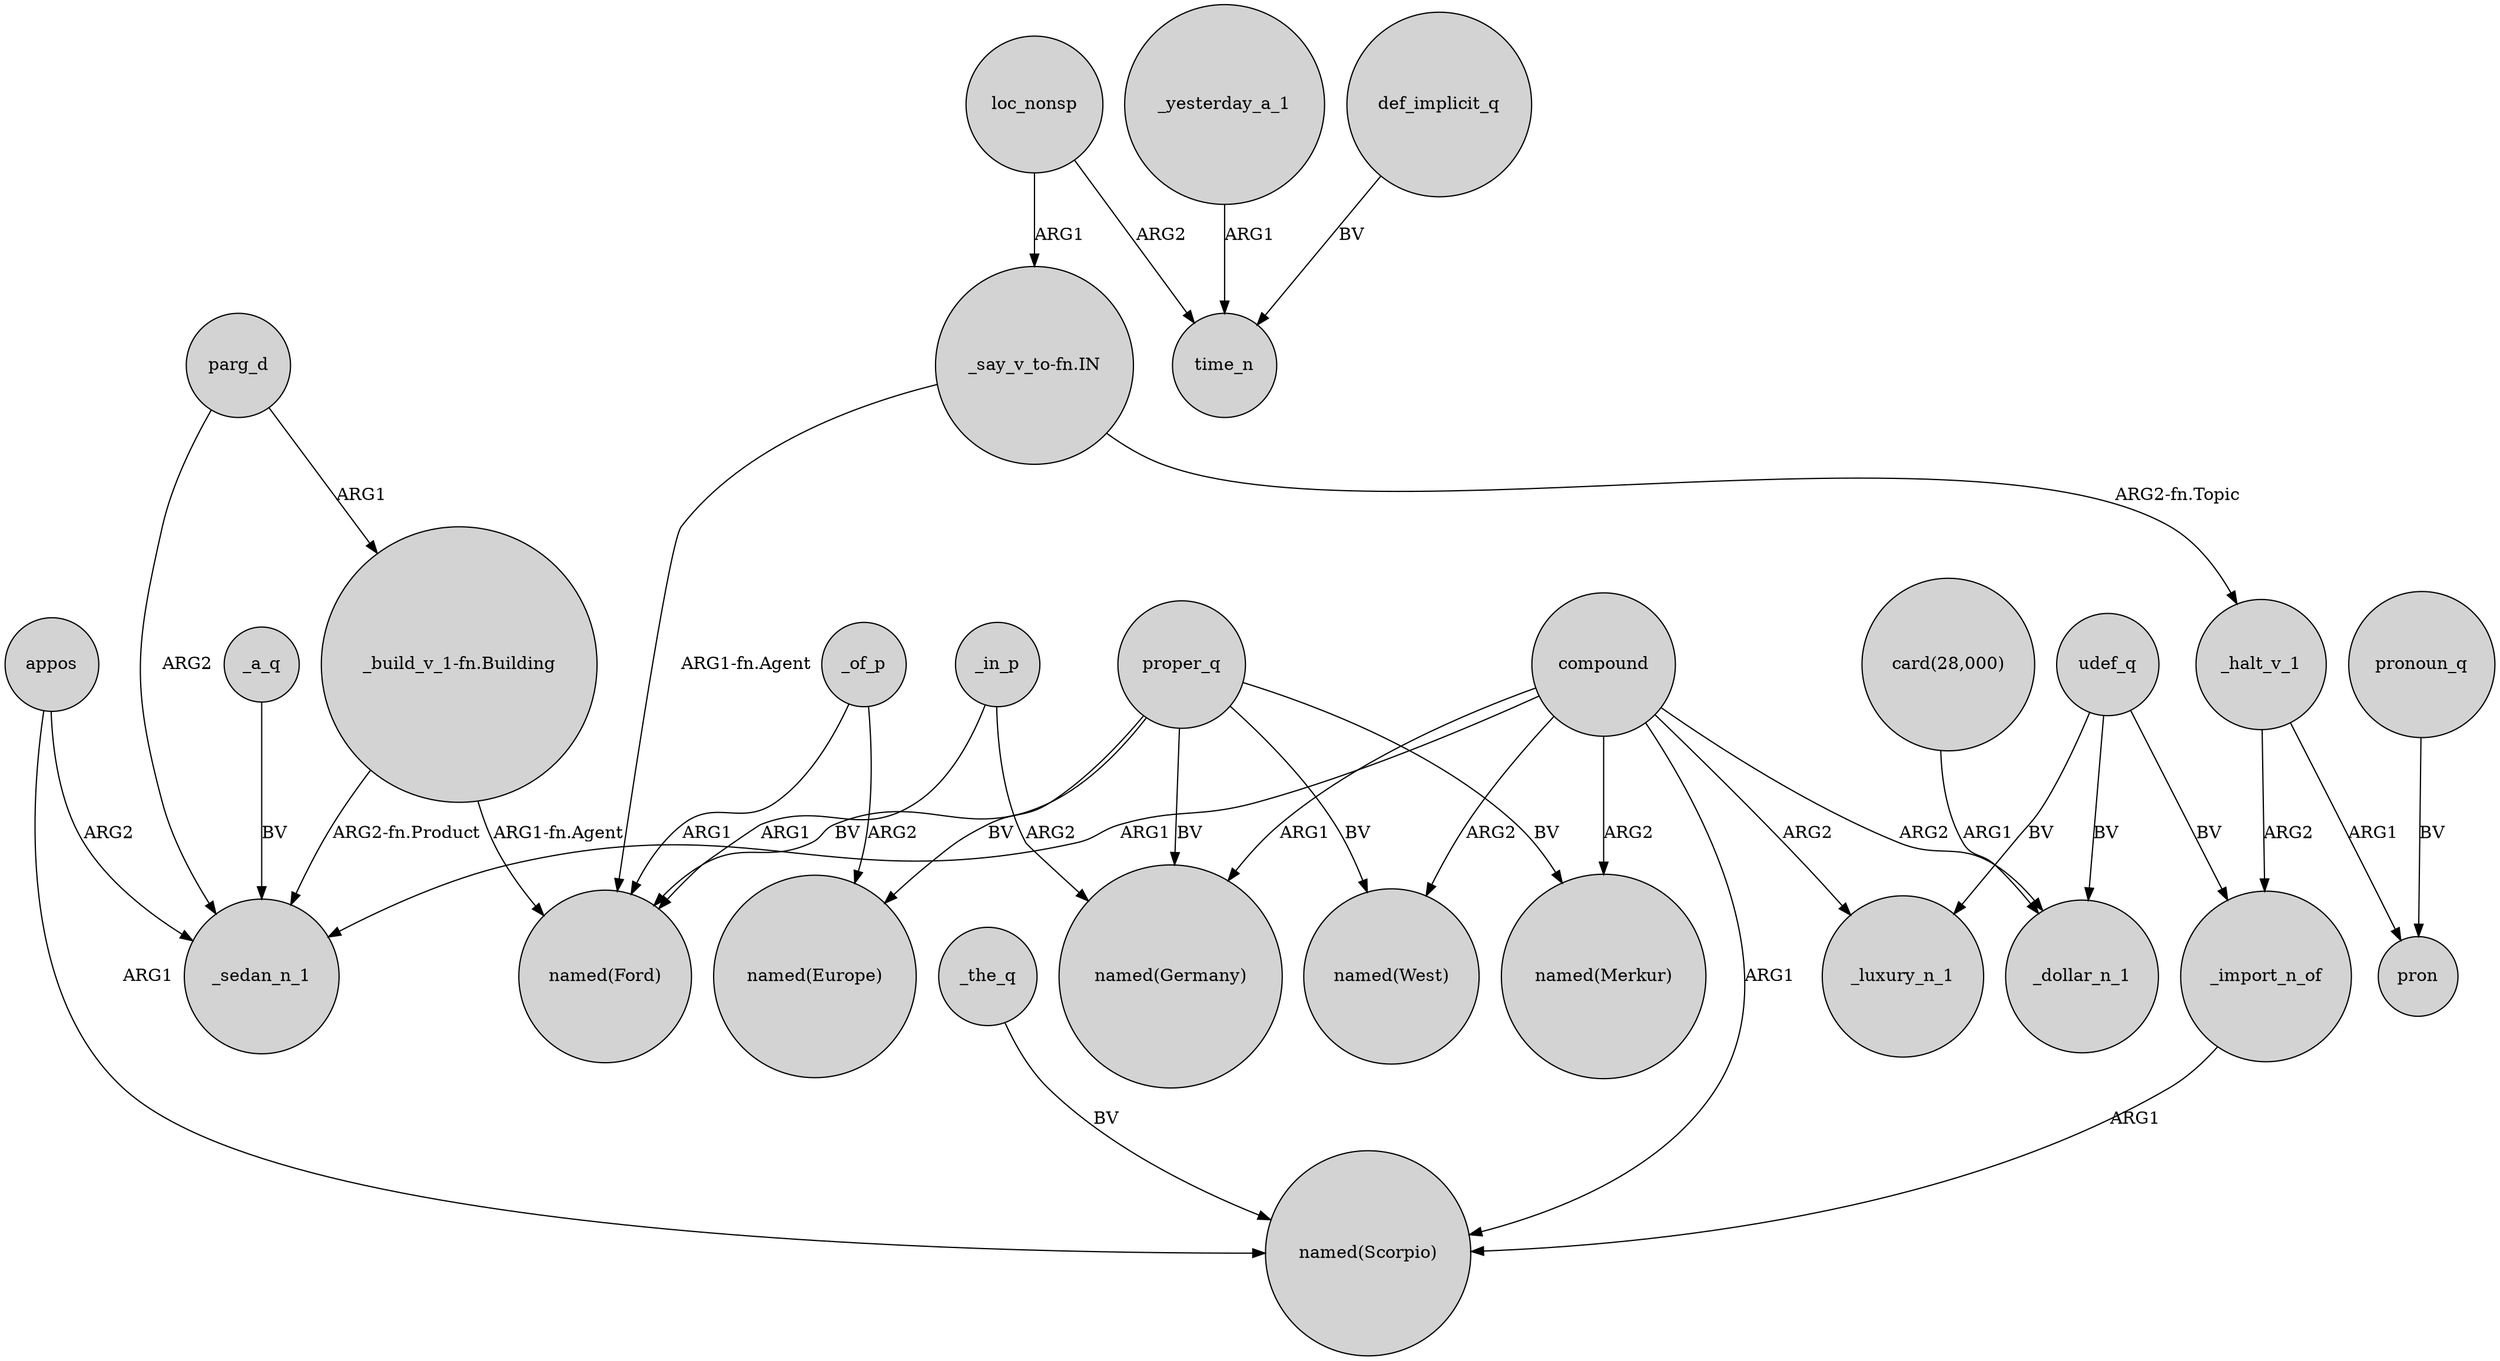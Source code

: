 digraph {
	node [shape=circle style=filled]
	_a_q -> _sedan_n_1 [label=BV]
	"_say_v_to-fn.IN" -> "named(Ford)" [label="ARG1-fn.Agent"]
	_yesterday_a_1 -> time_n [label=ARG1]
	compound -> "named(West)" [label=ARG2]
	_of_p -> "named(Europe)" [label=ARG2]
	proper_q -> "named(Germany)" [label=BV]
	compound -> "named(Scorpio)" [label=ARG1]
	proper_q -> "named(Merkur)" [label=BV]
	compound -> "named(Merkur)" [label=ARG2]
	_the_q -> "named(Scorpio)" [label=BV]
	parg_d -> _sedan_n_1 [label=ARG2]
	_in_p -> "named(Ford)" [label=ARG1]
	_in_p -> "named(Germany)" [label=ARG2]
	proper_q -> "named(West)" [label=BV]
	_of_p -> "named(Ford)" [label=ARG1]
	loc_nonsp -> time_n [label=ARG2]
	"_say_v_to-fn.IN" -> _halt_v_1 [label="ARG2-fn.Topic"]
	compound -> _sedan_n_1 [label=ARG1]
	_import_n_of -> "named(Scorpio)" [label=ARG1]
	pronoun_q -> pron [label=BV]
	"_build_v_1-fn.Building" -> _sedan_n_1 [label="ARG2-fn.Product"]
	parg_d -> "_build_v_1-fn.Building" [label=ARG1]
	appos -> _sedan_n_1 [label=ARG2]
	proper_q -> "named(Europe)" [label=BV]
	compound -> "named(Germany)" [label=ARG1]
	loc_nonsp -> "_say_v_to-fn.IN" [label=ARG1]
	proper_q -> "named(Ford)" [label=BV]
	udef_q -> _import_n_of [label=BV]
	appos -> "named(Scorpio)" [label=ARG1]
	compound -> _luxury_n_1 [label=ARG2]
	_halt_v_1 -> pron [label=ARG1]
	_halt_v_1 -> _import_n_of [label=ARG2]
	"card(28,000)" -> _dollar_n_1 [label=ARG1]
	compound -> _dollar_n_1 [label=ARG2]
	"_build_v_1-fn.Building" -> "named(Ford)" [label="ARG1-fn.Agent"]
	udef_q -> _luxury_n_1 [label=BV]
	udef_q -> _dollar_n_1 [label=BV]
	def_implicit_q -> time_n [label=BV]
}
